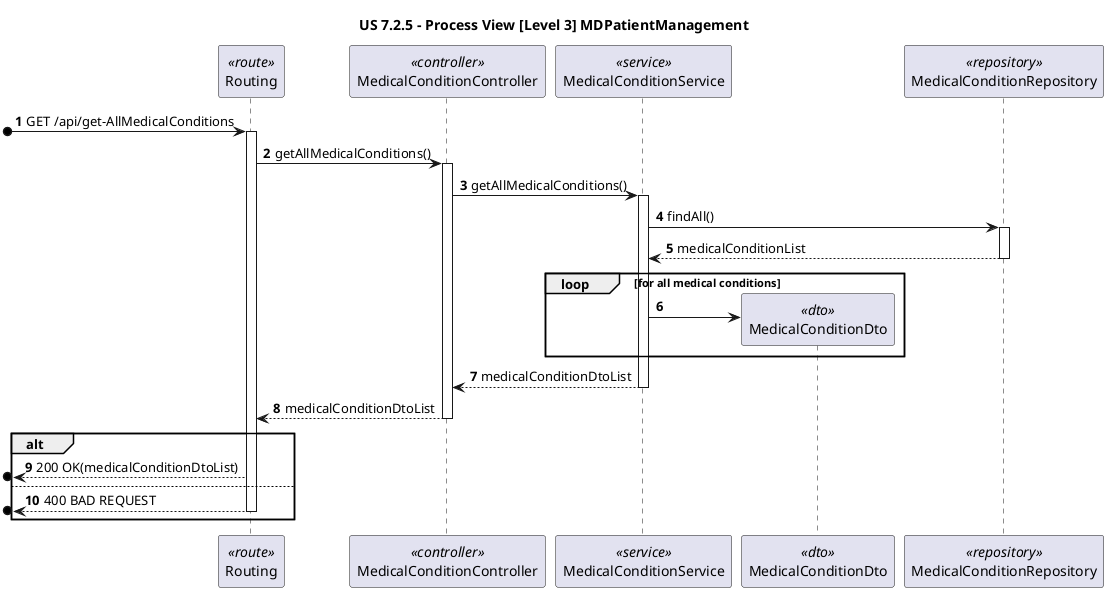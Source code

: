 @startuml

title "US 7.2.5 - Process View [Level 3] MDPatientManagement"

autonumber
participant "Routing" as ROUTE <<route>>
participant "MedicalConditionController" as CTRL <<controller>>
participant "MedicalConditionService" as SVC <<service>>
participant "MedicalConditionDto" as DTO <<dto>>
participant "MedicalConditionRepository" as REPO <<repository>>

[o-> ROUTE: GET /api/get-AllMedicalConditions
activate ROUTE

ROUTE -> CTRL: getAllMedicalConditions()
activate CTRL

CTRL ->  SVC: getAllMedicalConditions()
activate SVC

SVC -> REPO : findAll()
activate REPO

REPO --> SVC : medicalConditionList
deactivate REPO

loop for all medical conditions
SVC -> DTO **
end loop

SVC --> CTRL: medicalConditionDtoList
deactivate SVC

CTRL --> ROUTE: medicalConditionDtoList
deactivate CTRL

alt 
[o<-- ROUTE : 200 OK(medicalConditionDtoList)

else

[o<-- ROUTE : 400 BAD REQUEST
deactivate ROUTE
end alt

@enduml